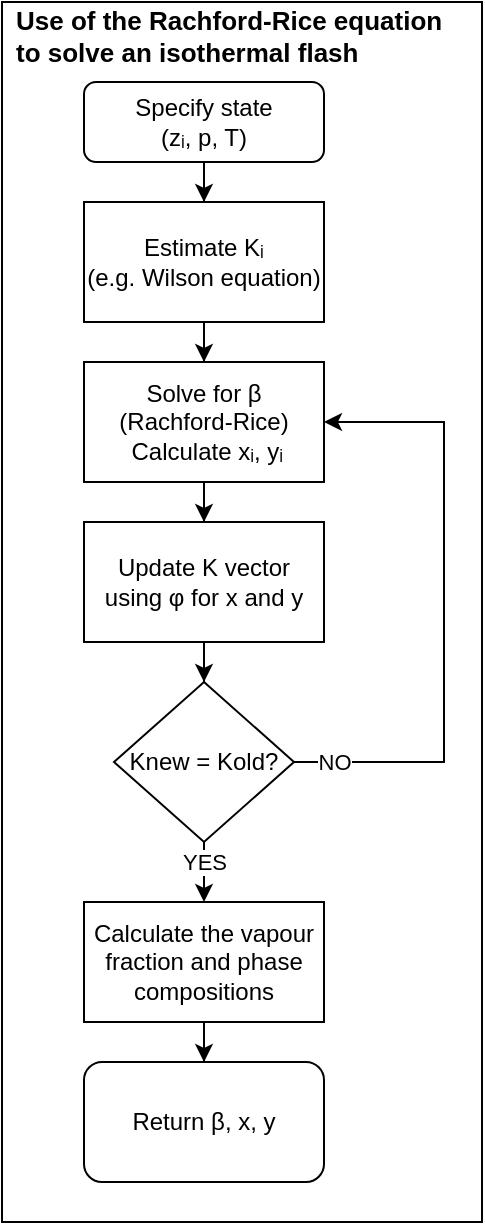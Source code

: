 <mxfile version="20.2.3" type="device"><diagram id="C5RBs43oDa-KdzZeNtuy" name="Page-1"><mxGraphModel dx="460" dy="824" grid="1" gridSize="10" guides="1" tooltips="1" connect="1" arrows="1" fold="1" page="1" pageScale="1" pageWidth="827" pageHeight="1169" math="0" shadow="0"><root><mxCell id="WIyWlLk6GJQsqaUBKTNV-0"/><mxCell id="WIyWlLk6GJQsqaUBKTNV-1" parent="WIyWlLk6GJQsqaUBKTNV-0"/><mxCell id="SMzR8ER2vUjeN9IAeIf5-25" value="" style="rounded=0;whiteSpace=wrap;html=1;" parent="WIyWlLk6GJQsqaUBKTNV-1" vertex="1"><mxGeometry x="119" y="30" width="240" height="610" as="geometry"/></mxCell><mxCell id="SMzR8ER2vUjeN9IAeIf5-1" style="edgeStyle=orthogonalEdgeStyle;rounded=0;orthogonalLoop=1;jettySize=auto;html=1;entryX=0.5;entryY=0;entryDx=0;entryDy=0;" parent="WIyWlLk6GJQsqaUBKTNV-1" source="WIyWlLk6GJQsqaUBKTNV-3" target="SMzR8ER2vUjeN9IAeIf5-0" edge="1"><mxGeometry relative="1" as="geometry"/></mxCell><mxCell id="WIyWlLk6GJQsqaUBKTNV-3" value="Specify state&lt;br&gt;(zᵢ, p, T)" style="rounded=1;whiteSpace=wrap;html=1;fontSize=12;glass=0;strokeWidth=1;shadow=0;" parent="WIyWlLk6GJQsqaUBKTNV-1" vertex="1"><mxGeometry x="160" y="70" width="120" height="40" as="geometry"/></mxCell><mxCell id="SMzR8ER2vUjeN9IAeIf5-3" style="edgeStyle=orthogonalEdgeStyle;rounded=0;orthogonalLoop=1;jettySize=auto;html=1;entryX=0.5;entryY=0;entryDx=0;entryDy=0;" parent="WIyWlLk6GJQsqaUBKTNV-1" source="SMzR8ER2vUjeN9IAeIf5-0" target="SMzR8ER2vUjeN9IAeIf5-2" edge="1"><mxGeometry relative="1" as="geometry"/></mxCell><mxCell id="SMzR8ER2vUjeN9IAeIf5-0" value="Estimate Kᵢ&lt;br&gt;(e.g. Wilson equation)" style="rounded=0;whiteSpace=wrap;html=1;" parent="WIyWlLk6GJQsqaUBKTNV-1" vertex="1"><mxGeometry x="160" y="130" width="120" height="60" as="geometry"/></mxCell><mxCell id="SMzR8ER2vUjeN9IAeIf5-6" style="edgeStyle=orthogonalEdgeStyle;rounded=0;orthogonalLoop=1;jettySize=auto;html=1;entryX=0.5;entryY=0;entryDx=0;entryDy=0;" parent="WIyWlLk6GJQsqaUBKTNV-1" source="SMzR8ER2vUjeN9IAeIf5-2" target="SMzR8ER2vUjeN9IAeIf5-5" edge="1"><mxGeometry relative="1" as="geometry"/></mxCell><mxCell id="SMzR8ER2vUjeN9IAeIf5-2" value="Solve for β&lt;br&gt;(Rachford-Rice)&lt;br&gt;&amp;nbsp;Calculate xᵢ, yᵢ" style="rounded=0;whiteSpace=wrap;html=1;" parent="WIyWlLk6GJQsqaUBKTNV-1" vertex="1"><mxGeometry x="160" y="210" width="120" height="60" as="geometry"/></mxCell><mxCell id="SMzR8ER2vUjeN9IAeIf5-19" style="edgeStyle=orthogonalEdgeStyle;rounded=0;orthogonalLoop=1;jettySize=auto;html=1;entryX=0.5;entryY=0;entryDx=0;entryDy=0;" parent="WIyWlLk6GJQsqaUBKTNV-1" source="SMzR8ER2vUjeN9IAeIf5-5" target="SMzR8ER2vUjeN9IAeIf5-8" edge="1"><mxGeometry relative="1" as="geometry"/></mxCell><mxCell id="SMzR8ER2vUjeN9IAeIf5-5" value="Update K vector using&amp;nbsp;φ for x and y" style="rounded=0;whiteSpace=wrap;html=1;" parent="WIyWlLk6GJQsqaUBKTNV-1" vertex="1"><mxGeometry x="160" y="290" width="120" height="60" as="geometry"/></mxCell><mxCell id="SMzR8ER2vUjeN9IAeIf5-11" style="edgeStyle=orthogonalEdgeStyle;rounded=0;orthogonalLoop=1;jettySize=auto;html=1;entryX=1;entryY=0.5;entryDx=0;entryDy=0;exitX=1;exitY=0.5;exitDx=0;exitDy=0;" parent="WIyWlLk6GJQsqaUBKTNV-1" source="SMzR8ER2vUjeN9IAeIf5-8" target="SMzR8ER2vUjeN9IAeIf5-2" edge="1"><mxGeometry relative="1" as="geometry"><mxPoint x="400" y="230" as="targetPoint"/><mxPoint x="220" y="510" as="sourcePoint"/><Array as="points"><mxPoint x="340" y="410"/><mxPoint x="340" y="240"/></Array></mxGeometry></mxCell><mxCell id="SMzR8ER2vUjeN9IAeIf5-23" value="NO" style="edgeLabel;html=1;align=center;verticalAlign=middle;resizable=0;points=[];" parent="SMzR8ER2vUjeN9IAeIf5-11" vertex="1" connectable="0"><mxGeometry x="-0.893" y="-2" relative="1" as="geometry"><mxPoint x="3" y="-2" as="offset"/></mxGeometry></mxCell><mxCell id="SMzR8ER2vUjeN9IAeIf5-21" style="edgeStyle=orthogonalEdgeStyle;rounded=0;orthogonalLoop=1;jettySize=auto;html=1;entryX=0.5;entryY=0;entryDx=0;entryDy=0;" parent="WIyWlLk6GJQsqaUBKTNV-1" source="SMzR8ER2vUjeN9IAeIf5-8" target="SMzR8ER2vUjeN9IAeIf5-13" edge="1"><mxGeometry relative="1" as="geometry"/></mxCell><mxCell id="SMzR8ER2vUjeN9IAeIf5-24" value="YES" style="edgeLabel;html=1;align=center;verticalAlign=middle;resizable=0;points=[];" parent="SMzR8ER2vUjeN9IAeIf5-21" vertex="1" connectable="0"><mxGeometry x="-0.683" relative="1" as="geometry"><mxPoint y="2" as="offset"/></mxGeometry></mxCell><mxCell id="SMzR8ER2vUjeN9IAeIf5-8" value="Knew = Kold?" style="rhombus;whiteSpace=wrap;html=1;" parent="WIyWlLk6GJQsqaUBKTNV-1" vertex="1"><mxGeometry x="175" y="370" width="90" height="80" as="geometry"/></mxCell><mxCell id="SMzR8ER2vUjeN9IAeIf5-22" style="edgeStyle=orthogonalEdgeStyle;rounded=0;orthogonalLoop=1;jettySize=auto;html=1;" parent="WIyWlLk6GJQsqaUBKTNV-1" source="SMzR8ER2vUjeN9IAeIf5-13" target="SMzR8ER2vUjeN9IAeIf5-15" edge="1"><mxGeometry relative="1" as="geometry"/></mxCell><mxCell id="SMzR8ER2vUjeN9IAeIf5-13" value="Calculate the vapour fraction and phase compositions" style="rounded=0;whiteSpace=wrap;html=1;" parent="WIyWlLk6GJQsqaUBKTNV-1" vertex="1"><mxGeometry x="160" y="480" width="120" height="60" as="geometry"/></mxCell><mxCell id="SMzR8ER2vUjeN9IAeIf5-15" value="Return&amp;nbsp;β, x, y" style="rounded=1;whiteSpace=wrap;html=1;" parent="WIyWlLk6GJQsqaUBKTNV-1" vertex="1"><mxGeometry x="160" y="560" width="120" height="60" as="geometry"/></mxCell><mxCell id="SMzR8ER2vUjeN9IAeIf5-26" value="&lt;font style=&quot;font-size: 13px;&quot;&gt;Use of the Rachford-Rice equation to solve an isothermal flash&lt;/font&gt;" style="text;html=1;strokeColor=none;fillColor=none;align=left;verticalAlign=middle;whiteSpace=wrap;rounded=0;fontStyle=1" parent="WIyWlLk6GJQsqaUBKTNV-1" vertex="1"><mxGeometry x="124" y="37" width="230" height="20" as="geometry"/></mxCell></root></mxGraphModel></diagram></mxfile>